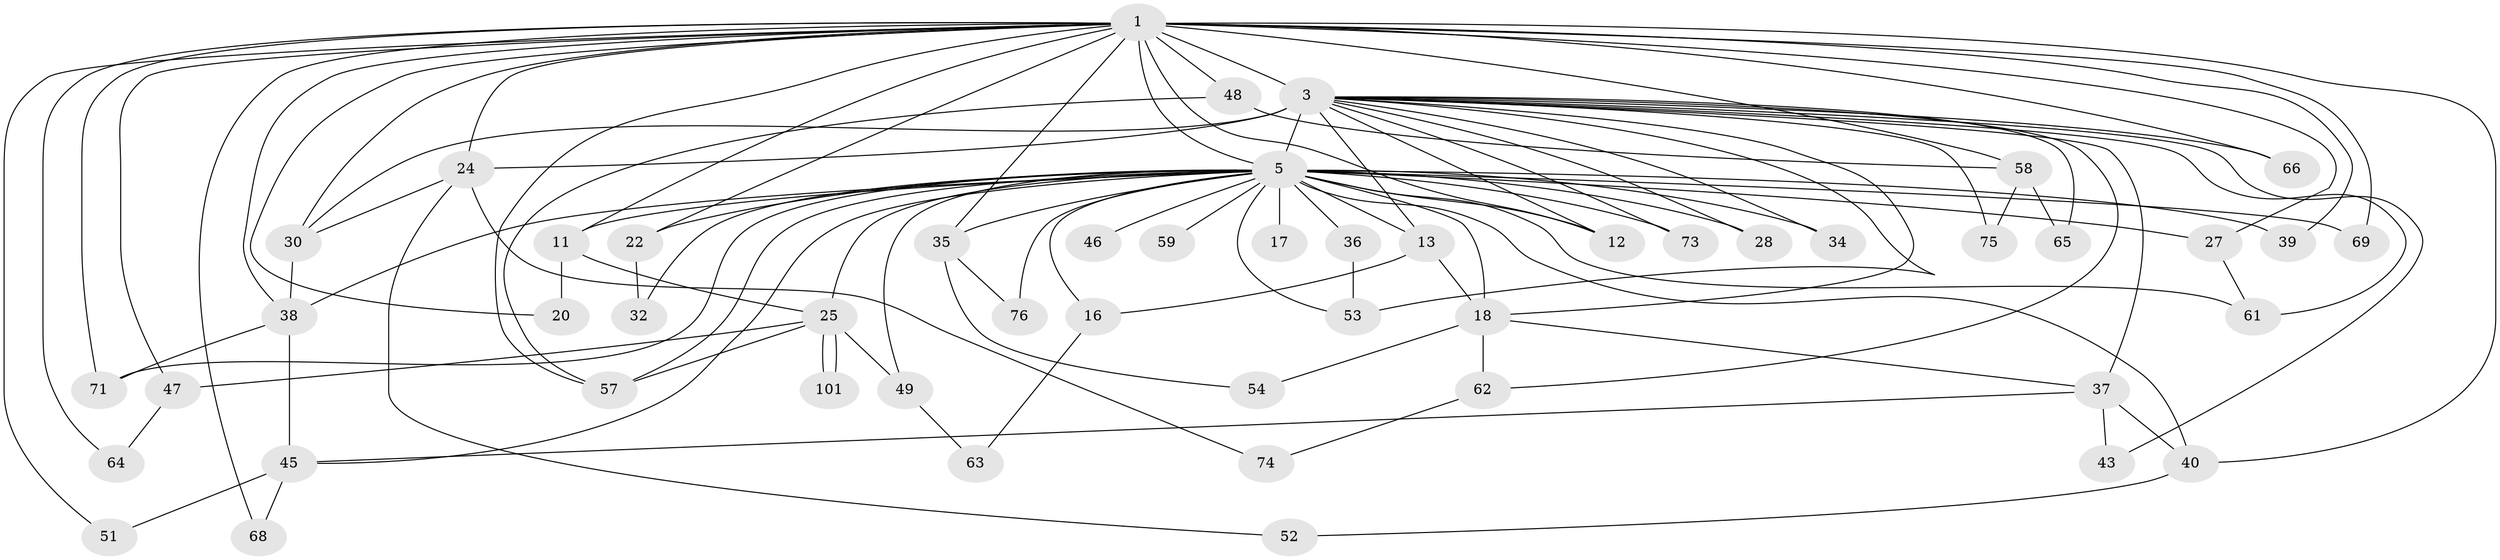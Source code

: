 // original degree distribution, {11: 0.009708737864077669, 38: 0.009708737864077669, 23: 0.009708737864077669, 17: 0.009708737864077669, 18: 0.009708737864077669, 20: 0.019417475728155338, 16: 0.019417475728155338, 26: 0.009708737864077669, 4: 0.10679611650485436, 3: 0.1941747572815534, 5: 0.02912621359223301, 2: 0.5339805825242718, 6: 0.019417475728155338, 9: 0.009708737864077669, 7: 0.009708737864077669}
// Generated by graph-tools (version 1.1) at 2025/14/03/09/25 04:14:19]
// undirected, 51 vertices, 105 edges
graph export_dot {
graph [start="1"]
  node [color=gray90,style=filled];
  1 [super="+2"];
  3 [super="+19+72+67+41+26+4+79"];
  5 [super="+97+77+8+80+23+7"];
  11;
  12 [super="+56"];
  13;
  16;
  17;
  18;
  20;
  22 [super="+81"];
  24;
  25;
  27;
  28;
  30;
  32 [super="+50"];
  34;
  35;
  36;
  37;
  38 [super="+70"];
  39;
  40;
  43;
  45;
  46;
  47;
  48;
  49;
  51;
  52;
  53 [super="+55"];
  54;
  57 [super="+90"];
  58;
  59;
  61;
  62;
  63;
  64;
  65;
  66;
  68;
  69;
  71;
  73;
  74;
  75;
  76;
  101;
  1 -- 3 [weight=12];
  1 -- 5 [weight=16];
  1 -- 51;
  1 -- 64;
  1 -- 66;
  1 -- 68;
  1 -- 69;
  1 -- 71;
  1 -- 11;
  1 -- 12;
  1 -- 20;
  1 -- 22;
  1 -- 24 [weight=2];
  1 -- 27;
  1 -- 30;
  1 -- 35;
  1 -- 38;
  1 -- 39;
  1 -- 40;
  1 -- 47;
  1 -- 48 [weight=2];
  1 -- 57;
  1 -- 58;
  3 -- 5 [weight=23];
  3 -- 34;
  3 -- 37;
  3 -- 43;
  3 -- 75;
  3 -- 24 [weight=3];
  3 -- 12;
  3 -- 65;
  3 -- 66;
  3 -- 73;
  3 -- 13 [weight=2];
  3 -- 18;
  3 -- 53;
  3 -- 30;
  3 -- 28;
  3 -- 61;
  3 -- 62;
  5 -- 17 [weight=2];
  5 -- 32 [weight=2];
  5 -- 69;
  5 -- 73;
  5 -- 11;
  5 -- 12;
  5 -- 76;
  5 -- 16;
  5 -- 18;
  5 -- 22 [weight=2];
  5 -- 25;
  5 -- 34;
  5 -- 35;
  5 -- 36 [weight=2];
  5 -- 40;
  5 -- 57;
  5 -- 38;
  5 -- 45;
  5 -- 71;
  5 -- 39;
  5 -- 59;
  5 -- 13;
  5 -- 46;
  5 -- 49;
  5 -- 27;
  5 -- 28;
  5 -- 61;
  5 -- 53;
  11 -- 20;
  11 -- 25;
  13 -- 16;
  13 -- 18;
  16 -- 63;
  18 -- 37;
  18 -- 54;
  18 -- 62;
  22 -- 32;
  24 -- 30;
  24 -- 52;
  24 -- 74;
  25 -- 47;
  25 -- 49;
  25 -- 57;
  25 -- 101;
  25 -- 101;
  27 -- 61;
  30 -- 38;
  35 -- 54;
  35 -- 76;
  36 -- 53;
  37 -- 40;
  37 -- 43;
  37 -- 45;
  38 -- 45;
  38 -- 71;
  40 -- 52;
  45 -- 51;
  45 -- 68;
  47 -- 64;
  48 -- 58;
  48 -- 57;
  49 -- 63;
  58 -- 65;
  58 -- 75;
  62 -- 74;
}
